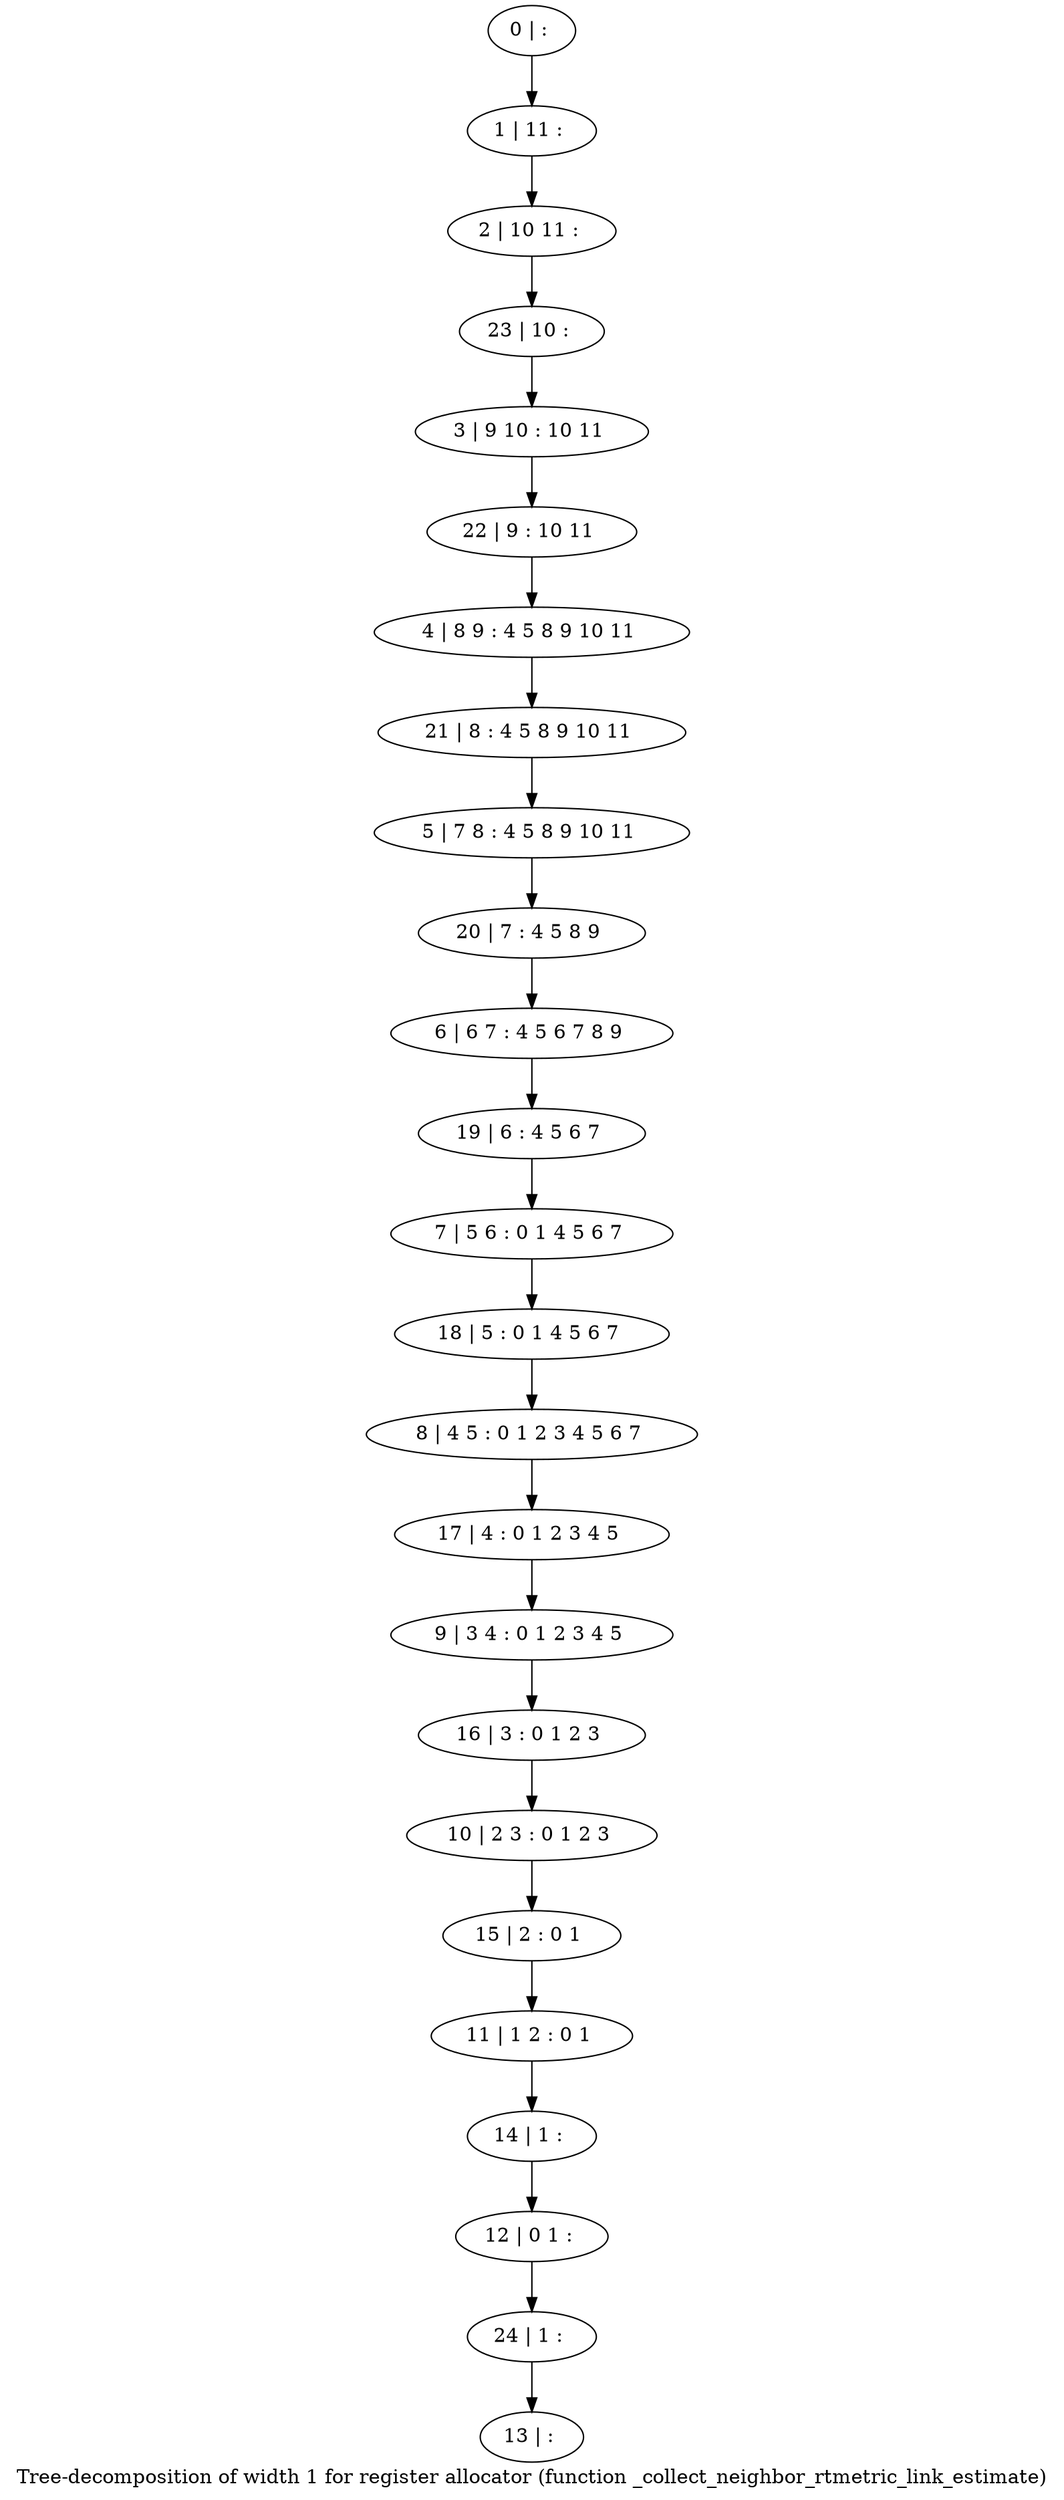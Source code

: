digraph G {
graph [label="Tree-decomposition of width 1 for register allocator (function _collect_neighbor_rtmetric_link_estimate)"]
0[label="0 | : "];
1[label="1 | 11 : "];
2[label="2 | 10 11 : "];
3[label="3 | 9 10 : 10 11 "];
4[label="4 | 8 9 : 4 5 8 9 10 11 "];
5[label="5 | 7 8 : 4 5 8 9 10 11 "];
6[label="6 | 6 7 : 4 5 6 7 8 9 "];
7[label="7 | 5 6 : 0 1 4 5 6 7 "];
8[label="8 | 4 5 : 0 1 2 3 4 5 6 7 "];
9[label="9 | 3 4 : 0 1 2 3 4 5 "];
10[label="10 | 2 3 : 0 1 2 3 "];
11[label="11 | 1 2 : 0 1 "];
12[label="12 | 0 1 : "];
13[label="13 | : "];
14[label="14 | 1 : "];
15[label="15 | 2 : 0 1 "];
16[label="16 | 3 : 0 1 2 3 "];
17[label="17 | 4 : 0 1 2 3 4 5 "];
18[label="18 | 5 : 0 1 4 5 6 7 "];
19[label="19 | 6 : 4 5 6 7 "];
20[label="20 | 7 : 4 5 8 9 "];
21[label="21 | 8 : 4 5 8 9 10 11 "];
22[label="22 | 9 : 10 11 "];
23[label="23 | 10 : "];
24[label="24 | 1 : "];
0->1 ;
1->2 ;
14->12 ;
11->14 ;
15->11 ;
10->15 ;
16->10 ;
9->16 ;
17->9 ;
8->17 ;
18->8 ;
7->18 ;
19->7 ;
6->19 ;
20->6 ;
5->20 ;
21->5 ;
4->21 ;
22->4 ;
3->22 ;
23->3 ;
2->23 ;
24->13 ;
12->24 ;
}
